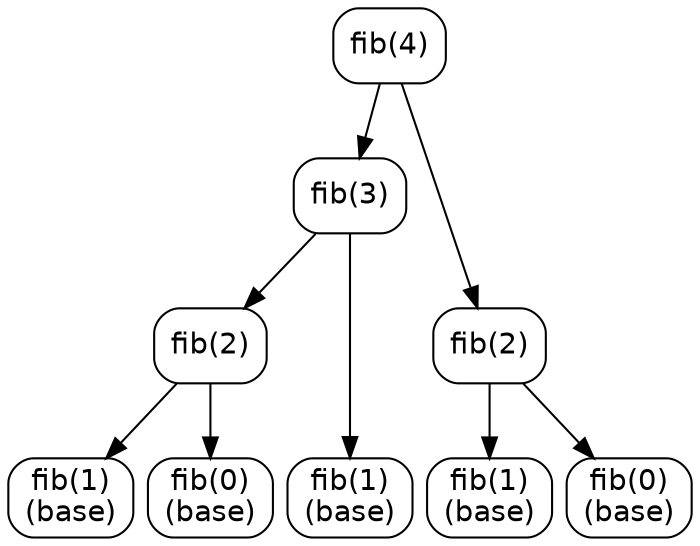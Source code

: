 digraph Fibonacci_Call_Trace {
    graph [nodesep=0.1, ranksep=0.5, dpi="300"];
    node [shape=box, style=rounded, fontname="Helvetica"];

    f4 [label="fib(4)"];
    f3 [label="fib(3)"];
    f2a [label="fib(2)"];
    f1a [label="fib(1)\n(base)"];
    f0a [label="fib(0)\n(base)"];
    
    f2b [label="fib(2)"];
    f1b [label="fib(1)\n(base)"];
    f0b [label="fib(0)\n(base)"];
    
    f1c [label="fib(1)\n(base)"];

    f4 -> f3;
    f4 -> f2b;
    
    f3 -> f2a;
    f3 -> f1c;
    
    f2a -> f1a;
    f2a -> f0a;
    
    f2b -> f1b;
    f2b -> f0b;

    {rank = same; f1a; f0a; f1b; f0b; f1c;}
}
